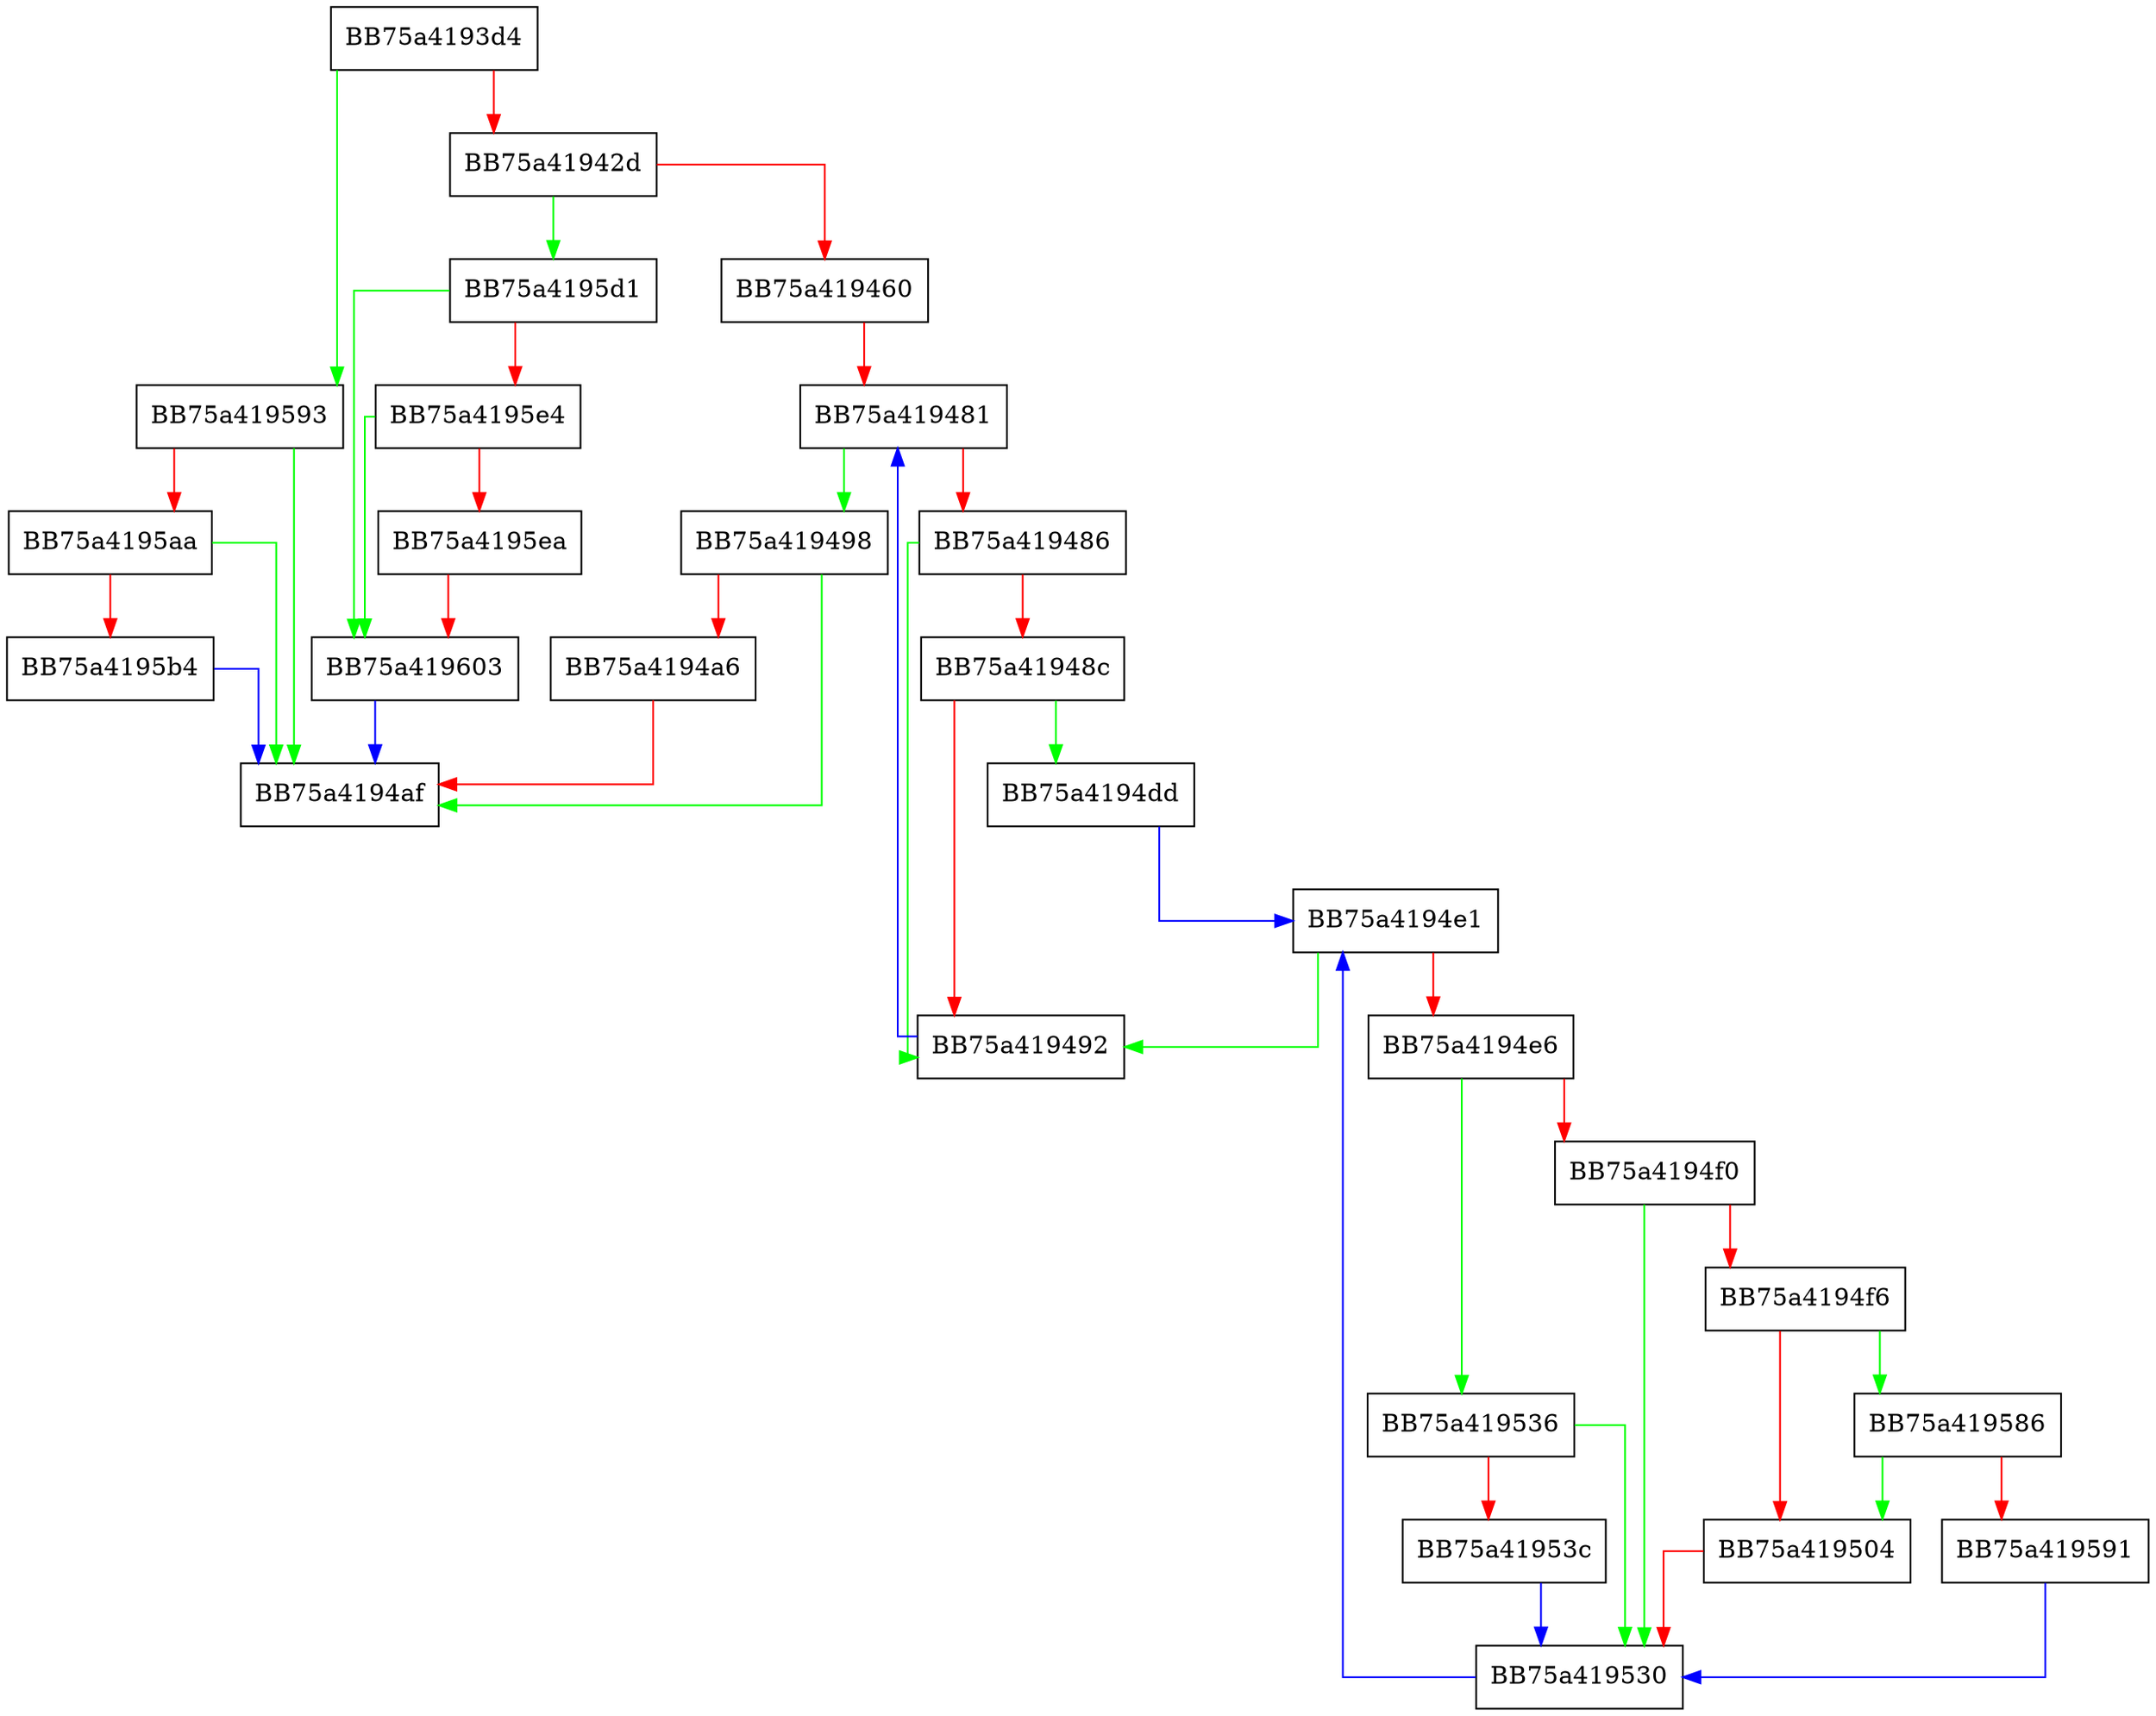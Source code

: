 digraph CollectDnsServers {
  node [shape="box"];
  graph [splines=ortho];
  BB75a4193d4 -> BB75a419593 [color="green"];
  BB75a4193d4 -> BB75a41942d [color="red"];
  BB75a41942d -> BB75a4195d1 [color="green"];
  BB75a41942d -> BB75a419460 [color="red"];
  BB75a419460 -> BB75a419481 [color="red"];
  BB75a419481 -> BB75a419498 [color="green"];
  BB75a419481 -> BB75a419486 [color="red"];
  BB75a419486 -> BB75a419492 [color="green"];
  BB75a419486 -> BB75a41948c [color="red"];
  BB75a41948c -> BB75a4194dd [color="green"];
  BB75a41948c -> BB75a419492 [color="red"];
  BB75a419492 -> BB75a419481 [color="blue"];
  BB75a419498 -> BB75a4194af [color="green"];
  BB75a419498 -> BB75a4194a6 [color="red"];
  BB75a4194a6 -> BB75a4194af [color="red"];
  BB75a4194dd -> BB75a4194e1 [color="blue"];
  BB75a4194e1 -> BB75a419492 [color="green"];
  BB75a4194e1 -> BB75a4194e6 [color="red"];
  BB75a4194e6 -> BB75a419536 [color="green"];
  BB75a4194e6 -> BB75a4194f0 [color="red"];
  BB75a4194f0 -> BB75a419530 [color="green"];
  BB75a4194f0 -> BB75a4194f6 [color="red"];
  BB75a4194f6 -> BB75a419586 [color="green"];
  BB75a4194f6 -> BB75a419504 [color="red"];
  BB75a419504 -> BB75a419530 [color="red"];
  BB75a419530 -> BB75a4194e1 [color="blue"];
  BB75a419536 -> BB75a419530 [color="green"];
  BB75a419536 -> BB75a41953c [color="red"];
  BB75a41953c -> BB75a419530 [color="blue"];
  BB75a419586 -> BB75a419504 [color="green"];
  BB75a419586 -> BB75a419591 [color="red"];
  BB75a419591 -> BB75a419530 [color="blue"];
  BB75a419593 -> BB75a4194af [color="green"];
  BB75a419593 -> BB75a4195aa [color="red"];
  BB75a4195aa -> BB75a4194af [color="green"];
  BB75a4195aa -> BB75a4195b4 [color="red"];
  BB75a4195b4 -> BB75a4194af [color="blue"];
  BB75a4195d1 -> BB75a419603 [color="green"];
  BB75a4195d1 -> BB75a4195e4 [color="red"];
  BB75a4195e4 -> BB75a419603 [color="green"];
  BB75a4195e4 -> BB75a4195ea [color="red"];
  BB75a4195ea -> BB75a419603 [color="red"];
  BB75a419603 -> BB75a4194af [color="blue"];
}